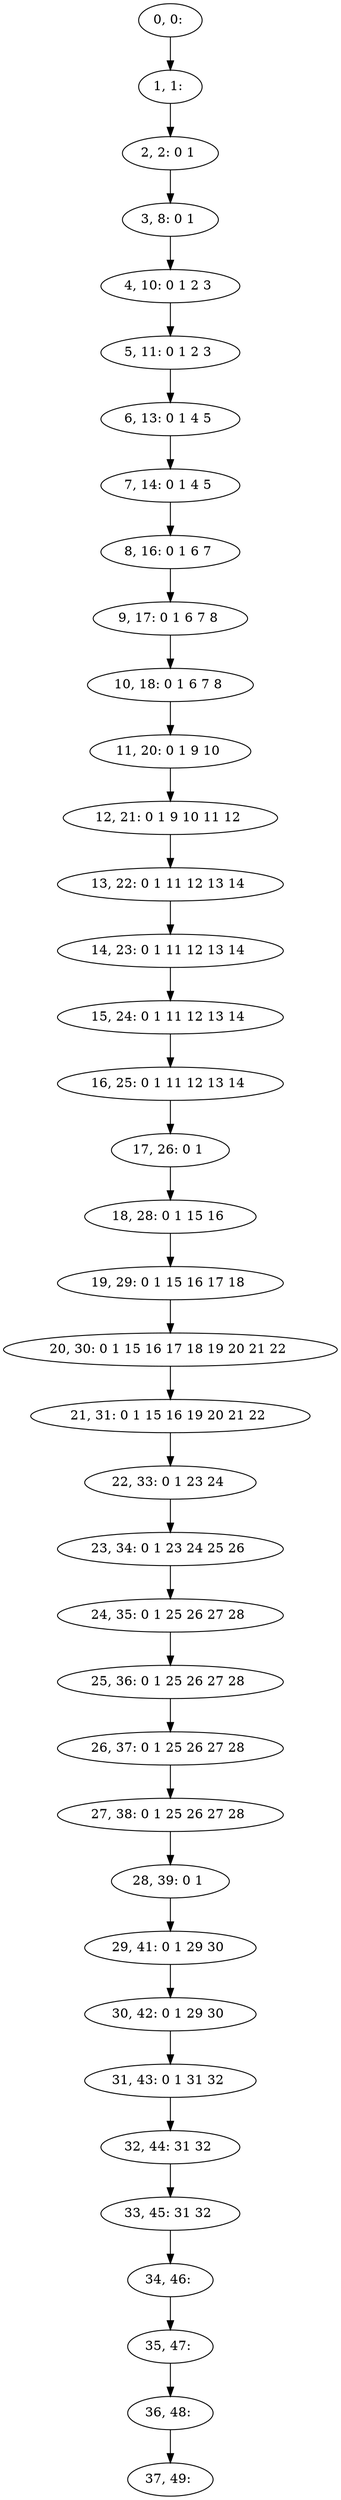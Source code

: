digraph G {
0[label="0, 0: "];
1[label="1, 1: "];
2[label="2, 2: 0 1 "];
3[label="3, 8: 0 1 "];
4[label="4, 10: 0 1 2 3 "];
5[label="5, 11: 0 1 2 3 "];
6[label="6, 13: 0 1 4 5 "];
7[label="7, 14: 0 1 4 5 "];
8[label="8, 16: 0 1 6 7 "];
9[label="9, 17: 0 1 6 7 8 "];
10[label="10, 18: 0 1 6 7 8 "];
11[label="11, 20: 0 1 9 10 "];
12[label="12, 21: 0 1 9 10 11 12 "];
13[label="13, 22: 0 1 11 12 13 14 "];
14[label="14, 23: 0 1 11 12 13 14 "];
15[label="15, 24: 0 1 11 12 13 14 "];
16[label="16, 25: 0 1 11 12 13 14 "];
17[label="17, 26: 0 1 "];
18[label="18, 28: 0 1 15 16 "];
19[label="19, 29: 0 1 15 16 17 18 "];
20[label="20, 30: 0 1 15 16 17 18 19 20 21 22 "];
21[label="21, 31: 0 1 15 16 19 20 21 22 "];
22[label="22, 33: 0 1 23 24 "];
23[label="23, 34: 0 1 23 24 25 26 "];
24[label="24, 35: 0 1 25 26 27 28 "];
25[label="25, 36: 0 1 25 26 27 28 "];
26[label="26, 37: 0 1 25 26 27 28 "];
27[label="27, 38: 0 1 25 26 27 28 "];
28[label="28, 39: 0 1 "];
29[label="29, 41: 0 1 29 30 "];
30[label="30, 42: 0 1 29 30 "];
31[label="31, 43: 0 1 31 32 "];
32[label="32, 44: 31 32 "];
33[label="33, 45: 31 32 "];
34[label="34, 46: "];
35[label="35, 47: "];
36[label="36, 48: "];
37[label="37, 49: "];
0->1 ;
1->2 ;
2->3 ;
3->4 ;
4->5 ;
5->6 ;
6->7 ;
7->8 ;
8->9 ;
9->10 ;
10->11 ;
11->12 ;
12->13 ;
13->14 ;
14->15 ;
15->16 ;
16->17 ;
17->18 ;
18->19 ;
19->20 ;
20->21 ;
21->22 ;
22->23 ;
23->24 ;
24->25 ;
25->26 ;
26->27 ;
27->28 ;
28->29 ;
29->30 ;
30->31 ;
31->32 ;
32->33 ;
33->34 ;
34->35 ;
35->36 ;
36->37 ;
}
